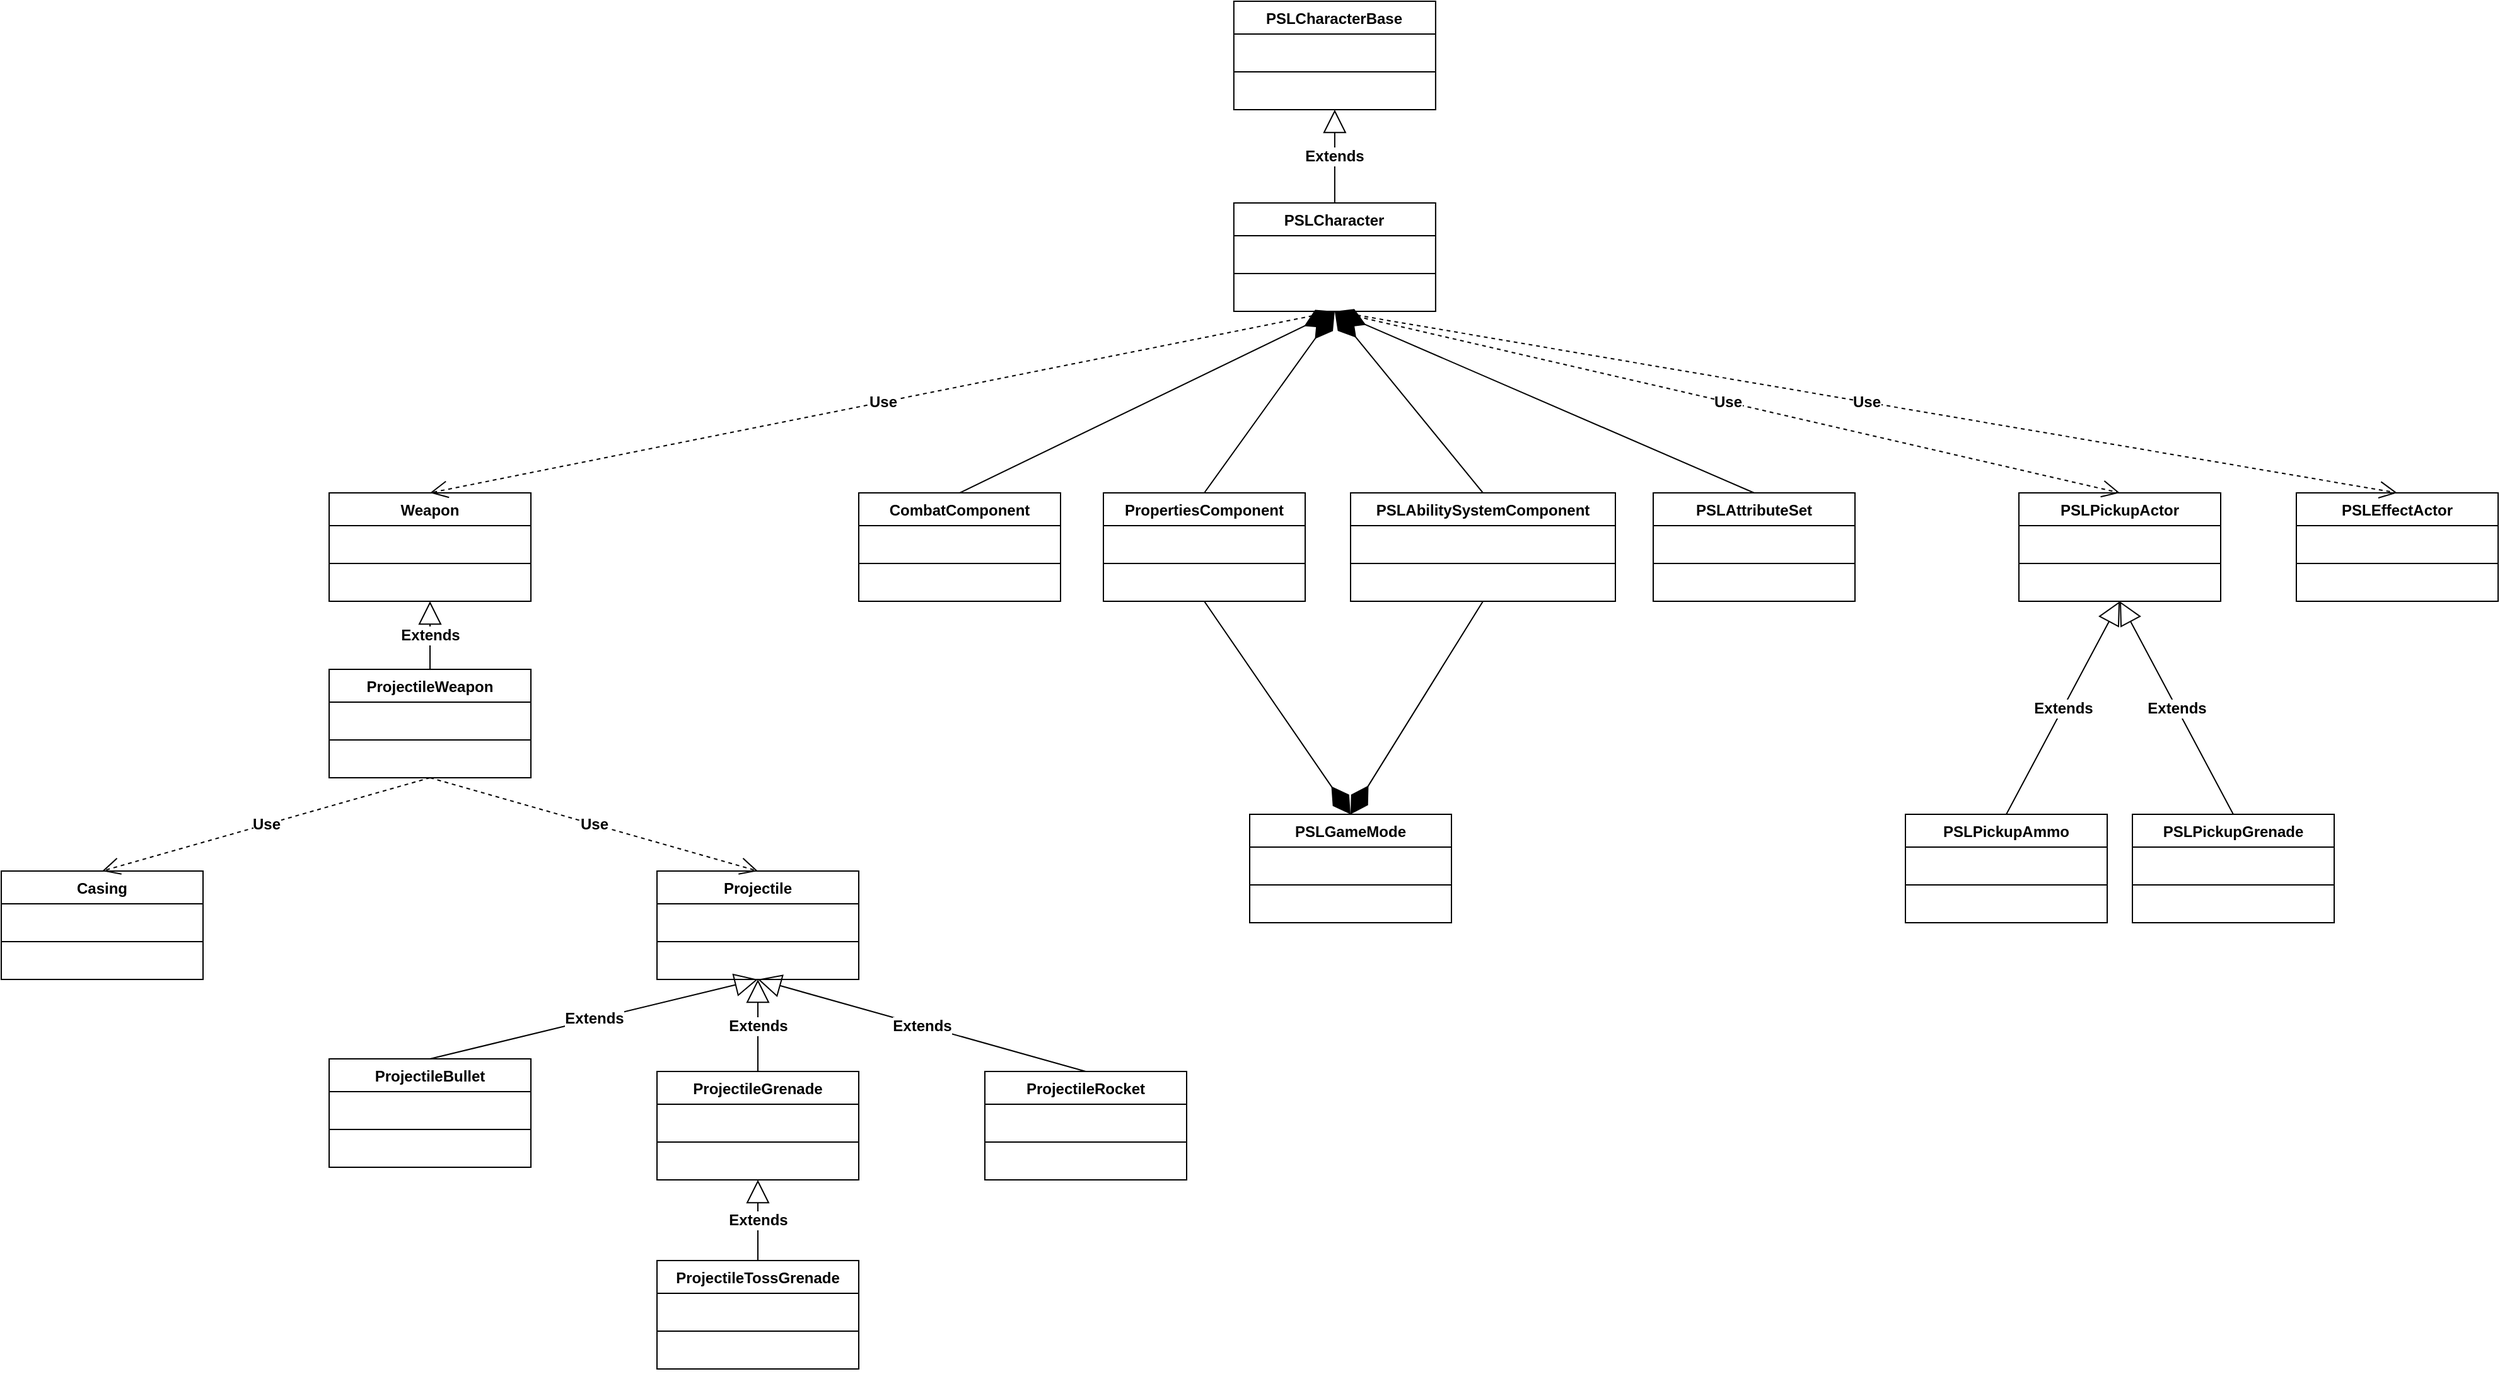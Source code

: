 ﻿<mxfile version="24.4.0" type="device">
  <diagram id="C5RBs43oDa-KdzZeNtuy" name="Page-1">
    <mxGraphModel dx="2936" dy="1809" grid="1" gridSize="10" guides="1" tooltips="1" connect="1" arrows="1" fold="1" page="1" pageScale="1" pageWidth="827" pageHeight="1169" math="0" shadow="0">
      <root>
        <mxCell id="WIyWlLk6GJQsqaUBKTNV-0" />
        <mxCell id="WIyWlLk6GJQsqaUBKTNV-1" parent="WIyWlLk6GJQsqaUBKTNV-0" />
        <mxCell id="03jTMsXSZaPa5mBrfGnz-0" value="PSLCharacterBase" style="swimlane;fontStyle=1;align=center;verticalAlign=top;childLayout=stackLayout;horizontal=1;startSize=26;horizontalStack=0;resizeParent=1;resizeParentMax=0;resizeLast=0;collapsible=1;marginBottom=0;whiteSpace=wrap;html=1;" vertex="1" parent="WIyWlLk6GJQsqaUBKTNV-1">
          <mxGeometry x="377.44" width="160" height="86" as="geometry">
            <mxRectangle x="390" y="80" width="140" height="30" as="alternateBounds" />
          </mxGeometry>
        </mxCell>
        <mxCell id="03jTMsXSZaPa5mBrfGnz-1" value="&amp;nbsp;" style="text;strokeColor=none;fillColor=none;align=left;verticalAlign=top;spacingLeft=4;spacingRight=4;overflow=hidden;rotatable=0;points=[[0,0.5],[1,0.5]];portConstraint=eastwest;whiteSpace=wrap;html=1;" vertex="1" parent="03jTMsXSZaPa5mBrfGnz-0">
          <mxGeometry y="26" width="160" height="26" as="geometry" />
        </mxCell>
        <mxCell id="03jTMsXSZaPa5mBrfGnz-2" value="" style="line;strokeWidth=1;fillColor=none;align=left;verticalAlign=middle;spacingTop=-1;spacingLeft=3;spacingRight=3;rotatable=0;labelPosition=right;points=[];portConstraint=eastwest;strokeColor=inherit;" vertex="1" parent="03jTMsXSZaPa5mBrfGnz-0">
          <mxGeometry y="52" width="160" height="8" as="geometry" />
        </mxCell>
        <mxCell id="03jTMsXSZaPa5mBrfGnz-3" value="&amp;nbsp;" style="text;strokeColor=none;fillColor=none;align=left;verticalAlign=top;spacingLeft=4;spacingRight=4;overflow=hidden;rotatable=0;points=[[0,0.5],[1,0.5]];portConstraint=eastwest;whiteSpace=wrap;html=1;" vertex="1" parent="03jTMsXSZaPa5mBrfGnz-0">
          <mxGeometry y="60" width="160" height="26" as="geometry" />
        </mxCell>
        <mxCell id="03jTMsXSZaPa5mBrfGnz-4" value="CombatComponent" style="swimlane;fontStyle=1;align=center;verticalAlign=top;childLayout=stackLayout;horizontal=1;startSize=26;horizontalStack=0;resizeParent=1;resizeParentMax=0;resizeLast=0;collapsible=1;marginBottom=0;whiteSpace=wrap;html=1;" vertex="1" parent="WIyWlLk6GJQsqaUBKTNV-1">
          <mxGeometry x="80" y="390" width="160" height="86" as="geometry" />
        </mxCell>
        <mxCell id="03jTMsXSZaPa5mBrfGnz-5" value="&amp;nbsp;" style="text;strokeColor=none;fillColor=none;align=left;verticalAlign=top;spacingLeft=4;spacingRight=4;overflow=hidden;rotatable=0;points=[[0,0.5],[1,0.5]];portConstraint=eastwest;whiteSpace=wrap;html=1;" vertex="1" parent="03jTMsXSZaPa5mBrfGnz-4">
          <mxGeometry y="26" width="160" height="26" as="geometry" />
        </mxCell>
        <mxCell id="03jTMsXSZaPa5mBrfGnz-6" value="" style="line;strokeWidth=1;fillColor=none;align=left;verticalAlign=middle;spacingTop=-1;spacingLeft=3;spacingRight=3;rotatable=0;labelPosition=right;points=[];portConstraint=eastwest;strokeColor=inherit;" vertex="1" parent="03jTMsXSZaPa5mBrfGnz-4">
          <mxGeometry y="52" width="160" height="8" as="geometry" />
        </mxCell>
        <mxCell id="03jTMsXSZaPa5mBrfGnz-7" value="&amp;nbsp;" style="text;strokeColor=none;fillColor=none;align=left;verticalAlign=top;spacingLeft=4;spacingRight=4;overflow=hidden;rotatable=0;points=[[0,0.5],[1,0.5]];portConstraint=eastwest;whiteSpace=wrap;html=1;" vertex="1" parent="03jTMsXSZaPa5mBrfGnz-4">
          <mxGeometry y="60" width="160" height="26" as="geometry" />
        </mxCell>
        <mxCell id="03jTMsXSZaPa5mBrfGnz-8" value="PSLCharacter" style="swimlane;fontStyle=1;align=center;verticalAlign=top;childLayout=stackLayout;horizontal=1;startSize=26;horizontalStack=0;resizeParent=1;resizeParentMax=0;resizeLast=0;collapsible=1;marginBottom=0;whiteSpace=wrap;html=1;" vertex="1" parent="WIyWlLk6GJQsqaUBKTNV-1">
          <mxGeometry x="377.44" y="160" width="160" height="86" as="geometry">
            <mxRectangle x="377.44" y="160" width="120" height="30" as="alternateBounds" />
          </mxGeometry>
        </mxCell>
        <mxCell id="03jTMsXSZaPa5mBrfGnz-9" value="&amp;nbsp;" style="text;strokeColor=none;fillColor=none;align=left;verticalAlign=top;spacingLeft=4;spacingRight=4;overflow=hidden;rotatable=0;points=[[0,0.5],[1,0.5]];portConstraint=eastwest;whiteSpace=wrap;html=1;" vertex="1" parent="03jTMsXSZaPa5mBrfGnz-8">
          <mxGeometry y="26" width="160" height="26" as="geometry" />
        </mxCell>
        <mxCell id="03jTMsXSZaPa5mBrfGnz-10" value="" style="line;strokeWidth=1;fillColor=none;align=left;verticalAlign=middle;spacingTop=-1;spacingLeft=3;spacingRight=3;rotatable=0;labelPosition=right;points=[];portConstraint=eastwest;strokeColor=inherit;" vertex="1" parent="03jTMsXSZaPa5mBrfGnz-8">
          <mxGeometry y="52" width="160" height="8" as="geometry" />
        </mxCell>
        <mxCell id="03jTMsXSZaPa5mBrfGnz-11" value="&amp;nbsp;" style="text;strokeColor=none;fillColor=none;align=left;verticalAlign=top;spacingLeft=4;spacingRight=4;overflow=hidden;rotatable=0;points=[[0,0.5],[1,0.5]];portConstraint=eastwest;whiteSpace=wrap;html=1;" vertex="1" parent="03jTMsXSZaPa5mBrfGnz-8">
          <mxGeometry y="60" width="160" height="26" as="geometry" />
        </mxCell>
        <mxCell id="03jTMsXSZaPa5mBrfGnz-13" value="PropertiesComponent" style="swimlane;fontStyle=1;align=center;verticalAlign=top;childLayout=stackLayout;horizontal=1;startSize=26;horizontalStack=0;resizeParent=1;resizeParentMax=0;resizeLast=0;collapsible=1;marginBottom=0;whiteSpace=wrap;html=1;" vertex="1" parent="WIyWlLk6GJQsqaUBKTNV-1">
          <mxGeometry x="274" y="390" width="160" height="86" as="geometry">
            <mxRectangle x="274" y="390" width="160" height="30" as="alternateBounds" />
          </mxGeometry>
        </mxCell>
        <mxCell id="03jTMsXSZaPa5mBrfGnz-14" value="&amp;nbsp;" style="text;strokeColor=none;fillColor=none;align=left;verticalAlign=top;spacingLeft=4;spacingRight=4;overflow=hidden;rotatable=0;points=[[0,0.5],[1,0.5]];portConstraint=eastwest;whiteSpace=wrap;html=1;" vertex="1" parent="03jTMsXSZaPa5mBrfGnz-13">
          <mxGeometry y="26" width="160" height="26" as="geometry" />
        </mxCell>
        <mxCell id="03jTMsXSZaPa5mBrfGnz-15" value="" style="line;strokeWidth=1;fillColor=none;align=left;verticalAlign=middle;spacingTop=-1;spacingLeft=3;spacingRight=3;rotatable=0;labelPosition=right;points=[];portConstraint=eastwest;strokeColor=inherit;" vertex="1" parent="03jTMsXSZaPa5mBrfGnz-13">
          <mxGeometry y="52" width="160" height="8" as="geometry" />
        </mxCell>
        <mxCell id="03jTMsXSZaPa5mBrfGnz-16" value="&amp;nbsp;" style="text;strokeColor=none;fillColor=none;align=left;verticalAlign=top;spacingLeft=4;spacingRight=4;overflow=hidden;rotatable=0;points=[[0,0.5],[1,0.5]];portConstraint=eastwest;whiteSpace=wrap;html=1;" vertex="1" parent="03jTMsXSZaPa5mBrfGnz-13">
          <mxGeometry y="60" width="160" height="26" as="geometry" />
        </mxCell>
        <mxCell id="03jTMsXSZaPa5mBrfGnz-17" value="PSLAbilitySystemComponent" style="swimlane;fontStyle=1;align=center;verticalAlign=top;childLayout=stackLayout;horizontal=1;startSize=26;horizontalStack=0;resizeParent=1;resizeParentMax=0;resizeLast=0;collapsible=1;marginBottom=0;whiteSpace=wrap;html=1;" vertex="1" parent="WIyWlLk6GJQsqaUBKTNV-1">
          <mxGeometry x="470" y="390" width="210" height="86" as="geometry">
            <mxRectangle x="470" y="390" width="200" height="30" as="alternateBounds" />
          </mxGeometry>
        </mxCell>
        <mxCell id="03jTMsXSZaPa5mBrfGnz-18" value="&amp;nbsp;" style="text;strokeColor=none;fillColor=none;align=left;verticalAlign=top;spacingLeft=4;spacingRight=4;overflow=hidden;rotatable=0;points=[[0,0.5],[1,0.5]];portConstraint=eastwest;whiteSpace=wrap;html=1;" vertex="1" parent="03jTMsXSZaPa5mBrfGnz-17">
          <mxGeometry y="26" width="210" height="26" as="geometry" />
        </mxCell>
        <mxCell id="03jTMsXSZaPa5mBrfGnz-19" value="" style="line;strokeWidth=1;fillColor=none;align=left;verticalAlign=middle;spacingTop=-1;spacingLeft=3;spacingRight=3;rotatable=0;labelPosition=right;points=[];portConstraint=eastwest;strokeColor=inherit;" vertex="1" parent="03jTMsXSZaPa5mBrfGnz-17">
          <mxGeometry y="52" width="210" height="8" as="geometry" />
        </mxCell>
        <mxCell id="03jTMsXSZaPa5mBrfGnz-20" value="&amp;nbsp;" style="text;strokeColor=none;fillColor=none;align=left;verticalAlign=top;spacingLeft=4;spacingRight=4;overflow=hidden;rotatable=0;points=[[0,0.5],[1,0.5]];portConstraint=eastwest;whiteSpace=wrap;html=1;" vertex="1" parent="03jTMsXSZaPa5mBrfGnz-17">
          <mxGeometry y="60" width="210" height="26" as="geometry" />
        </mxCell>
        <mxCell id="03jTMsXSZaPa5mBrfGnz-26" value="PSLAttributeSet" style="swimlane;fontStyle=1;align=center;verticalAlign=top;childLayout=stackLayout;horizontal=1;startSize=26;horizontalStack=0;resizeParent=1;resizeParentMax=0;resizeLast=0;collapsible=1;marginBottom=0;whiteSpace=wrap;html=1;" vertex="1" parent="WIyWlLk6GJQsqaUBKTNV-1">
          <mxGeometry x="710" y="390" width="160" height="86" as="geometry" />
        </mxCell>
        <mxCell id="03jTMsXSZaPa5mBrfGnz-27" value="&amp;nbsp;" style="text;strokeColor=none;fillColor=none;align=left;verticalAlign=top;spacingLeft=4;spacingRight=4;overflow=hidden;rotatable=0;points=[[0,0.5],[1,0.5]];portConstraint=eastwest;whiteSpace=wrap;html=1;" vertex="1" parent="03jTMsXSZaPa5mBrfGnz-26">
          <mxGeometry y="26" width="160" height="26" as="geometry" />
        </mxCell>
        <mxCell id="03jTMsXSZaPa5mBrfGnz-28" value="" style="line;strokeWidth=1;fillColor=none;align=left;verticalAlign=middle;spacingTop=-1;spacingLeft=3;spacingRight=3;rotatable=0;labelPosition=right;points=[];portConstraint=eastwest;strokeColor=inherit;" vertex="1" parent="03jTMsXSZaPa5mBrfGnz-26">
          <mxGeometry y="52" width="160" height="8" as="geometry" />
        </mxCell>
        <mxCell id="03jTMsXSZaPa5mBrfGnz-29" value="&amp;nbsp;" style="text;strokeColor=none;fillColor=none;align=left;verticalAlign=top;spacingLeft=4;spacingRight=4;overflow=hidden;rotatable=0;points=[[0,0.5],[1,0.5]];portConstraint=eastwest;whiteSpace=wrap;html=1;" vertex="1" parent="03jTMsXSZaPa5mBrfGnz-26">
          <mxGeometry y="60" width="160" height="26" as="geometry" />
        </mxCell>
        <mxCell id="03jTMsXSZaPa5mBrfGnz-32" value="" style="endArrow=diamondThin;endFill=1;endSize=24;html=1;rounded=0;exitX=0.5;exitY=0;exitDx=0;exitDy=0;entryX=0.5;entryY=1;entryDx=0;entryDy=0;" edge="1" parent="WIyWlLk6GJQsqaUBKTNV-1" source="03jTMsXSZaPa5mBrfGnz-4" target="03jTMsXSZaPa5mBrfGnz-8">
          <mxGeometry width="160" relative="1" as="geometry">
            <mxPoint x="180" y="690" as="sourcePoint" />
            <mxPoint x="380" y="255" as="targetPoint" />
          </mxGeometry>
        </mxCell>
        <mxCell id="03jTMsXSZaPa5mBrfGnz-33" value="" style="endArrow=diamondThin;endFill=1;endSize=24;html=1;rounded=0;exitX=0.5;exitY=0;exitDx=0;exitDy=0;entryX=0.5;entryY=1;entryDx=0;entryDy=0;" edge="1" parent="WIyWlLk6GJQsqaUBKTNV-1" source="03jTMsXSZaPa5mBrfGnz-13" target="03jTMsXSZaPa5mBrfGnz-8">
          <mxGeometry width="160" relative="1" as="geometry">
            <mxPoint x="396" y="435" as="sourcePoint" />
            <mxPoint x="432" y="300" as="targetPoint" />
          </mxGeometry>
        </mxCell>
        <mxCell id="03jTMsXSZaPa5mBrfGnz-34" value="" style="endArrow=diamondThin;endFill=1;endSize=24;html=1;rounded=0;exitX=0.5;exitY=0;exitDx=0;exitDy=0;entryX=0.5;entryY=1;entryDx=0;entryDy=0;" edge="1" parent="WIyWlLk6GJQsqaUBKTNV-1" source="03jTMsXSZaPa5mBrfGnz-17" target="03jTMsXSZaPa5mBrfGnz-8">
          <mxGeometry width="160" relative="1" as="geometry">
            <mxPoint x="550" y="417" as="sourcePoint" />
            <mxPoint x="620" y="330" as="targetPoint" />
          </mxGeometry>
        </mxCell>
        <mxCell id="03jTMsXSZaPa5mBrfGnz-36" value="" style="edgeLabel;html=1;align=center;verticalAlign=middle;resizable=0;points=[];strokeColor=default;fontFamily=Helvetica;fontSize=12;fontColor=default;fontStyle=1;fillColor=default;" vertex="1" connectable="0" parent="03jTMsXSZaPa5mBrfGnz-34">
          <mxGeometry x="0.265" y="-2" relative="1" as="geometry">
            <mxPoint y="1" as="offset" />
          </mxGeometry>
        </mxCell>
        <mxCell id="03jTMsXSZaPa5mBrfGnz-35" value="Extends" style="endArrow=block;endSize=16;endFill=0;html=1;rounded=0;fontFamily=Helvetica;fontSize=12;fontColor=default;fontStyle=1;exitX=0.5;exitY=0;exitDx=0;exitDy=0;entryX=0.5;entryY=1;entryDx=0;entryDy=0;" edge="1" parent="WIyWlLk6GJQsqaUBKTNV-1" source="03jTMsXSZaPa5mBrfGnz-8" target="03jTMsXSZaPa5mBrfGnz-0">
          <mxGeometry width="160" relative="1" as="geometry">
            <mxPoint x="547.44" y="180" as="sourcePoint" />
            <mxPoint x="707.44" y="180" as="targetPoint" />
          </mxGeometry>
        </mxCell>
        <mxCell id="03jTMsXSZaPa5mBrfGnz-37" value="" style="endArrow=diamondThin;endFill=1;endSize=24;html=1;rounded=0;exitX=0.5;exitY=0;exitDx=0;exitDy=0;entryX=0.5;entryY=1;entryDx=0;entryDy=0;" edge="1" parent="WIyWlLk6GJQsqaUBKTNV-1" source="03jTMsXSZaPa5mBrfGnz-26" target="03jTMsXSZaPa5mBrfGnz-8">
          <mxGeometry width="160" relative="1" as="geometry">
            <mxPoint x="585" y="400" as="sourcePoint" />
            <mxPoint x="480" y="336" as="targetPoint" />
          </mxGeometry>
        </mxCell>
        <mxCell id="03jTMsXSZaPa5mBrfGnz-38" value="" style="edgeLabel;html=1;align=center;verticalAlign=middle;resizable=0;points=[];strokeColor=default;fontFamily=Helvetica;fontSize=12;fontColor=default;fontStyle=1;fillColor=default;" vertex="1" connectable="0" parent="03jTMsXSZaPa5mBrfGnz-37">
          <mxGeometry x="0.265" y="-2" relative="1" as="geometry">
            <mxPoint y="1" as="offset" />
          </mxGeometry>
        </mxCell>
        <mxCell id="03jTMsXSZaPa5mBrfGnz-39" value="PSLGameMode" style="swimlane;fontStyle=1;align=center;verticalAlign=top;childLayout=stackLayout;horizontal=1;startSize=26;horizontalStack=0;resizeParent=1;resizeParentMax=0;resizeLast=0;collapsible=1;marginBottom=0;whiteSpace=wrap;html=1;" vertex="1" parent="WIyWlLk6GJQsqaUBKTNV-1">
          <mxGeometry x="390" y="645" width="160" height="86" as="geometry">
            <mxRectangle x="390" y="240" width="120" height="30" as="alternateBounds" />
          </mxGeometry>
        </mxCell>
        <mxCell id="03jTMsXSZaPa5mBrfGnz-40" value="&amp;nbsp;" style="text;strokeColor=none;fillColor=none;align=left;verticalAlign=top;spacingLeft=4;spacingRight=4;overflow=hidden;rotatable=0;points=[[0,0.5],[1,0.5]];portConstraint=eastwest;whiteSpace=wrap;html=1;" vertex="1" parent="03jTMsXSZaPa5mBrfGnz-39">
          <mxGeometry y="26" width="160" height="26" as="geometry" />
        </mxCell>
        <mxCell id="03jTMsXSZaPa5mBrfGnz-41" value="" style="line;strokeWidth=1;fillColor=none;align=left;verticalAlign=middle;spacingTop=-1;spacingLeft=3;spacingRight=3;rotatable=0;labelPosition=right;points=[];portConstraint=eastwest;strokeColor=inherit;" vertex="1" parent="03jTMsXSZaPa5mBrfGnz-39">
          <mxGeometry y="52" width="160" height="8" as="geometry" />
        </mxCell>
        <mxCell id="03jTMsXSZaPa5mBrfGnz-42" value="&amp;nbsp;" style="text;strokeColor=none;fillColor=none;align=left;verticalAlign=top;spacingLeft=4;spacingRight=4;overflow=hidden;rotatable=0;points=[[0,0.5],[1,0.5]];portConstraint=eastwest;whiteSpace=wrap;html=1;" vertex="1" parent="03jTMsXSZaPa5mBrfGnz-39">
          <mxGeometry y="60" width="160" height="26" as="geometry" />
        </mxCell>
        <mxCell id="03jTMsXSZaPa5mBrfGnz-43" value="" style="endArrow=diamondThin;endFill=1;endSize=24;html=1;rounded=0;entryX=0.5;entryY=0;entryDx=0;entryDy=0;exitX=0.5;exitY=1;exitDx=0;exitDy=0;" edge="1" parent="WIyWlLk6GJQsqaUBKTNV-1" source="03jTMsXSZaPa5mBrfGnz-13" target="03jTMsXSZaPa5mBrfGnz-39">
          <mxGeometry width="160" relative="1" as="geometry">
            <mxPoint x="430" y="500" as="sourcePoint" />
            <mxPoint x="480" y="336" as="targetPoint" />
          </mxGeometry>
        </mxCell>
        <mxCell id="03jTMsXSZaPa5mBrfGnz-44" value="" style="endArrow=diamondThin;endFill=1;endSize=24;html=1;rounded=0;exitX=0.5;exitY=1;exitDx=0;exitDy=0;entryX=0.5;entryY=0;entryDx=0;entryDy=0;" edge="1" parent="WIyWlLk6GJQsqaUBKTNV-1" source="03jTMsXSZaPa5mBrfGnz-17" target="03jTMsXSZaPa5mBrfGnz-39">
          <mxGeometry width="160" relative="1" as="geometry">
            <mxPoint x="364" y="430" as="sourcePoint" />
            <mxPoint x="560" y="550" as="targetPoint" />
          </mxGeometry>
        </mxCell>
        <mxCell id="03jTMsXSZaPa5mBrfGnz-50" value="Weapon" style="swimlane;fontStyle=1;align=center;verticalAlign=top;childLayout=stackLayout;horizontal=1;startSize=26;horizontalStack=0;resizeParent=1;resizeParentMax=0;resizeLast=0;collapsible=1;marginBottom=0;whiteSpace=wrap;html=1;" vertex="1" parent="WIyWlLk6GJQsqaUBKTNV-1">
          <mxGeometry x="-340" y="390" width="160" height="86" as="geometry">
            <mxRectangle x="-340" y="390" width="80" height="30" as="alternateBounds" />
          </mxGeometry>
        </mxCell>
        <mxCell id="03jTMsXSZaPa5mBrfGnz-51" value="&amp;nbsp;" style="text;strokeColor=none;fillColor=none;align=left;verticalAlign=top;spacingLeft=4;spacingRight=4;overflow=hidden;rotatable=0;points=[[0,0.5],[1,0.5]];portConstraint=eastwest;whiteSpace=wrap;html=1;" vertex="1" parent="03jTMsXSZaPa5mBrfGnz-50">
          <mxGeometry y="26" width="160" height="26" as="geometry" />
        </mxCell>
        <mxCell id="03jTMsXSZaPa5mBrfGnz-52" value="" style="line;strokeWidth=1;fillColor=none;align=left;verticalAlign=middle;spacingTop=-1;spacingLeft=3;spacingRight=3;rotatable=0;labelPosition=right;points=[];portConstraint=eastwest;strokeColor=inherit;" vertex="1" parent="03jTMsXSZaPa5mBrfGnz-50">
          <mxGeometry y="52" width="160" height="8" as="geometry" />
        </mxCell>
        <mxCell id="03jTMsXSZaPa5mBrfGnz-53" value="&amp;nbsp;" style="text;strokeColor=none;fillColor=none;align=left;verticalAlign=top;spacingLeft=4;spacingRight=4;overflow=hidden;rotatable=0;points=[[0,0.5],[1,0.5]];portConstraint=eastwest;whiteSpace=wrap;html=1;" vertex="1" parent="03jTMsXSZaPa5mBrfGnz-50">
          <mxGeometry y="60" width="160" height="26" as="geometry" />
        </mxCell>
        <mxCell id="03jTMsXSZaPa5mBrfGnz-54" value="Use" style="endArrow=open;endSize=12;dashed=1;html=1;rounded=0;fontFamily=Helvetica;fontSize=12;fontColor=default;fontStyle=1;entryX=0.5;entryY=0;entryDx=0;entryDy=0;exitX=0.5;exitY=1;exitDx=0;exitDy=0;" edge="1" parent="WIyWlLk6GJQsqaUBKTNV-1" source="03jTMsXSZaPa5mBrfGnz-8" target="03jTMsXSZaPa5mBrfGnz-50">
          <mxGeometry width="160" relative="1" as="geometry">
            <mxPoint x="460" y="360" as="sourcePoint" />
            <mxPoint x="70" y="250" as="targetPoint" />
          </mxGeometry>
        </mxCell>
        <mxCell id="03jTMsXSZaPa5mBrfGnz-55" value="ProjectileWeapon" style="swimlane;fontStyle=1;align=center;verticalAlign=top;childLayout=stackLayout;horizontal=1;startSize=26;horizontalStack=0;resizeParent=1;resizeParentMax=0;resizeLast=0;collapsible=1;marginBottom=0;whiteSpace=wrap;html=1;" vertex="1" parent="WIyWlLk6GJQsqaUBKTNV-1">
          <mxGeometry x="-340" y="530" width="160" height="86" as="geometry">
            <mxRectangle x="-340" y="530" width="80" height="30" as="alternateBounds" />
          </mxGeometry>
        </mxCell>
        <mxCell id="03jTMsXSZaPa5mBrfGnz-56" value="&amp;nbsp;" style="text;strokeColor=none;fillColor=none;align=left;verticalAlign=top;spacingLeft=4;spacingRight=4;overflow=hidden;rotatable=0;points=[[0,0.5],[1,0.5]];portConstraint=eastwest;whiteSpace=wrap;html=1;" vertex="1" parent="03jTMsXSZaPa5mBrfGnz-55">
          <mxGeometry y="26" width="160" height="26" as="geometry" />
        </mxCell>
        <mxCell id="03jTMsXSZaPa5mBrfGnz-57" value="" style="line;strokeWidth=1;fillColor=none;align=left;verticalAlign=middle;spacingTop=-1;spacingLeft=3;spacingRight=3;rotatable=0;labelPosition=right;points=[];portConstraint=eastwest;strokeColor=inherit;" vertex="1" parent="03jTMsXSZaPa5mBrfGnz-55">
          <mxGeometry y="52" width="160" height="8" as="geometry" />
        </mxCell>
        <mxCell id="03jTMsXSZaPa5mBrfGnz-58" value="&amp;nbsp;" style="text;strokeColor=none;fillColor=none;align=left;verticalAlign=top;spacingLeft=4;spacingRight=4;overflow=hidden;rotatable=0;points=[[0,0.5],[1,0.5]];portConstraint=eastwest;whiteSpace=wrap;html=1;" vertex="1" parent="03jTMsXSZaPa5mBrfGnz-55">
          <mxGeometry y="60" width="160" height="26" as="geometry" />
        </mxCell>
        <mxCell id="03jTMsXSZaPa5mBrfGnz-59" value="Casing" style="swimlane;fontStyle=1;align=center;verticalAlign=top;childLayout=stackLayout;horizontal=1;startSize=26;horizontalStack=0;resizeParent=1;resizeParentMax=0;resizeLast=0;collapsible=1;marginBottom=0;whiteSpace=wrap;html=1;" vertex="1" parent="WIyWlLk6GJQsqaUBKTNV-1">
          <mxGeometry x="-600" y="690" width="160" height="86" as="geometry">
            <mxRectangle x="-600" y="690" width="80" height="30" as="alternateBounds" />
          </mxGeometry>
        </mxCell>
        <mxCell id="03jTMsXSZaPa5mBrfGnz-60" value="&amp;nbsp;" style="text;strokeColor=none;fillColor=none;align=left;verticalAlign=top;spacingLeft=4;spacingRight=4;overflow=hidden;rotatable=0;points=[[0,0.5],[1,0.5]];portConstraint=eastwest;whiteSpace=wrap;html=1;" vertex="1" parent="03jTMsXSZaPa5mBrfGnz-59">
          <mxGeometry y="26" width="160" height="26" as="geometry" />
        </mxCell>
        <mxCell id="03jTMsXSZaPa5mBrfGnz-61" value="" style="line;strokeWidth=1;fillColor=none;align=left;verticalAlign=middle;spacingTop=-1;spacingLeft=3;spacingRight=3;rotatable=0;labelPosition=right;points=[];portConstraint=eastwest;strokeColor=inherit;" vertex="1" parent="03jTMsXSZaPa5mBrfGnz-59">
          <mxGeometry y="52" width="160" height="8" as="geometry" />
        </mxCell>
        <mxCell id="03jTMsXSZaPa5mBrfGnz-62" value="&amp;nbsp;" style="text;strokeColor=none;fillColor=none;align=left;verticalAlign=top;spacingLeft=4;spacingRight=4;overflow=hidden;rotatable=0;points=[[0,0.5],[1,0.5]];portConstraint=eastwest;whiteSpace=wrap;html=1;" vertex="1" parent="03jTMsXSZaPa5mBrfGnz-59">
          <mxGeometry y="60" width="160" height="26" as="geometry" />
        </mxCell>
        <mxCell id="03jTMsXSZaPa5mBrfGnz-64" value="Projectile" style="swimlane;fontStyle=1;align=center;verticalAlign=top;childLayout=stackLayout;horizontal=1;startSize=26;horizontalStack=0;resizeParent=1;resizeParentMax=0;resizeLast=0;collapsible=1;marginBottom=0;whiteSpace=wrap;html=1;" vertex="1" parent="WIyWlLk6GJQsqaUBKTNV-1">
          <mxGeometry x="-80" y="690" width="160" height="86" as="geometry">
            <mxRectangle x="-80" y="690" width="80" height="30" as="alternateBounds" />
          </mxGeometry>
        </mxCell>
        <mxCell id="03jTMsXSZaPa5mBrfGnz-65" value="&amp;nbsp;" style="text;strokeColor=none;fillColor=none;align=left;verticalAlign=top;spacingLeft=4;spacingRight=4;overflow=hidden;rotatable=0;points=[[0,0.5],[1,0.5]];portConstraint=eastwest;whiteSpace=wrap;html=1;" vertex="1" parent="03jTMsXSZaPa5mBrfGnz-64">
          <mxGeometry y="26" width="160" height="26" as="geometry" />
        </mxCell>
        <mxCell id="03jTMsXSZaPa5mBrfGnz-66" value="" style="line;strokeWidth=1;fillColor=none;align=left;verticalAlign=middle;spacingTop=-1;spacingLeft=3;spacingRight=3;rotatable=0;labelPosition=right;points=[];portConstraint=eastwest;strokeColor=inherit;" vertex="1" parent="03jTMsXSZaPa5mBrfGnz-64">
          <mxGeometry y="52" width="160" height="8" as="geometry" />
        </mxCell>
        <mxCell id="03jTMsXSZaPa5mBrfGnz-67" value="&amp;nbsp;" style="text;strokeColor=none;fillColor=none;align=left;verticalAlign=top;spacingLeft=4;spacingRight=4;overflow=hidden;rotatable=0;points=[[0,0.5],[1,0.5]];portConstraint=eastwest;whiteSpace=wrap;html=1;" vertex="1" parent="03jTMsXSZaPa5mBrfGnz-64">
          <mxGeometry y="60" width="160" height="26" as="geometry" />
        </mxCell>
        <mxCell id="03jTMsXSZaPa5mBrfGnz-68" value="ProjectileBullet" style="swimlane;fontStyle=1;align=center;verticalAlign=top;childLayout=stackLayout;horizontal=1;startSize=26;horizontalStack=0;resizeParent=1;resizeParentMax=0;resizeLast=0;collapsible=1;marginBottom=0;whiteSpace=wrap;html=1;" vertex="1" parent="WIyWlLk6GJQsqaUBKTNV-1">
          <mxGeometry x="-340" y="839" width="160" height="86" as="geometry">
            <mxRectangle x="-340" y="830" width="80" height="30" as="alternateBounds" />
          </mxGeometry>
        </mxCell>
        <mxCell id="03jTMsXSZaPa5mBrfGnz-69" value="&amp;nbsp;" style="text;strokeColor=none;fillColor=none;align=left;verticalAlign=top;spacingLeft=4;spacingRight=4;overflow=hidden;rotatable=0;points=[[0,0.5],[1,0.5]];portConstraint=eastwest;whiteSpace=wrap;html=1;" vertex="1" parent="03jTMsXSZaPa5mBrfGnz-68">
          <mxGeometry y="26" width="160" height="26" as="geometry" />
        </mxCell>
        <mxCell id="03jTMsXSZaPa5mBrfGnz-70" value="" style="line;strokeWidth=1;fillColor=none;align=left;verticalAlign=middle;spacingTop=-1;spacingLeft=3;spacingRight=3;rotatable=0;labelPosition=right;points=[];portConstraint=eastwest;strokeColor=inherit;" vertex="1" parent="03jTMsXSZaPa5mBrfGnz-68">
          <mxGeometry y="52" width="160" height="8" as="geometry" />
        </mxCell>
        <mxCell id="03jTMsXSZaPa5mBrfGnz-71" value="&amp;nbsp;" style="text;strokeColor=none;fillColor=none;align=left;verticalAlign=top;spacingLeft=4;spacingRight=4;overflow=hidden;rotatable=0;points=[[0,0.5],[1,0.5]];portConstraint=eastwest;whiteSpace=wrap;html=1;" vertex="1" parent="03jTMsXSZaPa5mBrfGnz-68">
          <mxGeometry y="60" width="160" height="26" as="geometry" />
        </mxCell>
        <mxCell id="03jTMsXSZaPa5mBrfGnz-72" value="ProjectileGrenade" style="swimlane;fontStyle=1;align=center;verticalAlign=top;childLayout=stackLayout;horizontal=1;startSize=26;horizontalStack=0;resizeParent=1;resizeParentMax=0;resizeLast=0;collapsible=1;marginBottom=0;whiteSpace=wrap;html=1;" vertex="1" parent="WIyWlLk6GJQsqaUBKTNV-1">
          <mxGeometry x="-80" y="849" width="160" height="86" as="geometry">
            <mxRectangle x="-80" y="840" width="80" height="30" as="alternateBounds" />
          </mxGeometry>
        </mxCell>
        <mxCell id="03jTMsXSZaPa5mBrfGnz-73" value="&amp;nbsp;" style="text;strokeColor=none;fillColor=none;align=left;verticalAlign=top;spacingLeft=4;spacingRight=4;overflow=hidden;rotatable=0;points=[[0,0.5],[1,0.5]];portConstraint=eastwest;whiteSpace=wrap;html=1;" vertex="1" parent="03jTMsXSZaPa5mBrfGnz-72">
          <mxGeometry y="26" width="160" height="26" as="geometry" />
        </mxCell>
        <mxCell id="03jTMsXSZaPa5mBrfGnz-74" value="" style="line;strokeWidth=1;fillColor=none;align=left;verticalAlign=middle;spacingTop=-1;spacingLeft=3;spacingRight=3;rotatable=0;labelPosition=right;points=[];portConstraint=eastwest;strokeColor=inherit;" vertex="1" parent="03jTMsXSZaPa5mBrfGnz-72">
          <mxGeometry y="52" width="160" height="8" as="geometry" />
        </mxCell>
        <mxCell id="03jTMsXSZaPa5mBrfGnz-75" value="&amp;nbsp;" style="text;strokeColor=none;fillColor=none;align=left;verticalAlign=top;spacingLeft=4;spacingRight=4;overflow=hidden;rotatable=0;points=[[0,0.5],[1,0.5]];portConstraint=eastwest;whiteSpace=wrap;html=1;" vertex="1" parent="03jTMsXSZaPa5mBrfGnz-72">
          <mxGeometry y="60" width="160" height="26" as="geometry" />
        </mxCell>
        <mxCell id="03jTMsXSZaPa5mBrfGnz-76" value="ProjectileRocket" style="swimlane;fontStyle=1;align=center;verticalAlign=top;childLayout=stackLayout;horizontal=1;startSize=26;horizontalStack=0;resizeParent=1;resizeParentMax=0;resizeLast=0;collapsible=1;marginBottom=0;whiteSpace=wrap;html=1;" vertex="1" parent="WIyWlLk6GJQsqaUBKTNV-1">
          <mxGeometry x="180" y="849" width="160" height="86" as="geometry">
            <mxRectangle x="180" y="840" width="80" height="30" as="alternateBounds" />
          </mxGeometry>
        </mxCell>
        <mxCell id="03jTMsXSZaPa5mBrfGnz-77" value="&amp;nbsp;" style="text;strokeColor=none;fillColor=none;align=left;verticalAlign=top;spacingLeft=4;spacingRight=4;overflow=hidden;rotatable=0;points=[[0,0.5],[1,0.5]];portConstraint=eastwest;whiteSpace=wrap;html=1;" vertex="1" parent="03jTMsXSZaPa5mBrfGnz-76">
          <mxGeometry y="26" width="160" height="26" as="geometry" />
        </mxCell>
        <mxCell id="03jTMsXSZaPa5mBrfGnz-78" value="" style="line;strokeWidth=1;fillColor=none;align=left;verticalAlign=middle;spacingTop=-1;spacingLeft=3;spacingRight=3;rotatable=0;labelPosition=right;points=[];portConstraint=eastwest;strokeColor=inherit;" vertex="1" parent="03jTMsXSZaPa5mBrfGnz-76">
          <mxGeometry y="52" width="160" height="8" as="geometry" />
        </mxCell>
        <mxCell id="03jTMsXSZaPa5mBrfGnz-79" value="&amp;nbsp;" style="text;strokeColor=none;fillColor=none;align=left;verticalAlign=top;spacingLeft=4;spacingRight=4;overflow=hidden;rotatable=0;points=[[0,0.5],[1,0.5]];portConstraint=eastwest;whiteSpace=wrap;html=1;" vertex="1" parent="03jTMsXSZaPa5mBrfGnz-76">
          <mxGeometry y="60" width="160" height="26" as="geometry" />
        </mxCell>
        <mxCell id="03jTMsXSZaPa5mBrfGnz-80" value="ProjectileTossGrenade" style="swimlane;fontStyle=1;align=center;verticalAlign=top;childLayout=stackLayout;horizontal=1;startSize=26;horizontalStack=0;resizeParent=1;resizeParentMax=0;resizeLast=0;collapsible=1;marginBottom=0;whiteSpace=wrap;html=1;" vertex="1" parent="WIyWlLk6GJQsqaUBKTNV-1">
          <mxGeometry x="-80" y="999" width="160" height="86" as="geometry">
            <mxRectangle x="-80" y="990" width="80" height="30" as="alternateBounds" />
          </mxGeometry>
        </mxCell>
        <mxCell id="03jTMsXSZaPa5mBrfGnz-81" value="&amp;nbsp;" style="text;strokeColor=none;fillColor=none;align=left;verticalAlign=top;spacingLeft=4;spacingRight=4;overflow=hidden;rotatable=0;points=[[0,0.5],[1,0.5]];portConstraint=eastwest;whiteSpace=wrap;html=1;" vertex="1" parent="03jTMsXSZaPa5mBrfGnz-80">
          <mxGeometry y="26" width="160" height="26" as="geometry" />
        </mxCell>
        <mxCell id="03jTMsXSZaPa5mBrfGnz-82" value="" style="line;strokeWidth=1;fillColor=none;align=left;verticalAlign=middle;spacingTop=-1;spacingLeft=3;spacingRight=3;rotatable=0;labelPosition=right;points=[];portConstraint=eastwest;strokeColor=inherit;" vertex="1" parent="03jTMsXSZaPa5mBrfGnz-80">
          <mxGeometry y="52" width="160" height="8" as="geometry" />
        </mxCell>
        <mxCell id="03jTMsXSZaPa5mBrfGnz-83" value="&amp;nbsp;" style="text;strokeColor=none;fillColor=none;align=left;verticalAlign=top;spacingLeft=4;spacingRight=4;overflow=hidden;rotatable=0;points=[[0,0.5],[1,0.5]];portConstraint=eastwest;whiteSpace=wrap;html=1;" vertex="1" parent="03jTMsXSZaPa5mBrfGnz-80">
          <mxGeometry y="60" width="160" height="26" as="geometry" />
        </mxCell>
        <mxCell id="03jTMsXSZaPa5mBrfGnz-85" value="Use" style="endArrow=open;endSize=12;dashed=1;html=1;rounded=0;fontFamily=Helvetica;fontSize=12;fontColor=default;fontStyle=1;exitX=0.5;exitY=1;exitDx=0;exitDy=0;entryX=0.5;entryY=0;entryDx=0;entryDy=0;" edge="1" parent="WIyWlLk6GJQsqaUBKTNV-1" source="03jTMsXSZaPa5mBrfGnz-55" target="03jTMsXSZaPa5mBrfGnz-59">
          <mxGeometry width="160" relative="1" as="geometry">
            <mxPoint x="-640" y="870" as="sourcePoint" />
            <mxPoint x="-480" y="870" as="targetPoint" />
          </mxGeometry>
        </mxCell>
        <mxCell id="03jTMsXSZaPa5mBrfGnz-86" value="Use" style="endArrow=open;endSize=12;dashed=1;html=1;rounded=0;fontFamily=Helvetica;fontSize=12;fontColor=default;fontStyle=1;exitX=0.5;exitY=1;exitDx=0;exitDy=0;entryX=0.5;entryY=0;entryDx=0;entryDy=0;" edge="1" parent="WIyWlLk6GJQsqaUBKTNV-1" source="03jTMsXSZaPa5mBrfGnz-55" target="03jTMsXSZaPa5mBrfGnz-64">
          <mxGeometry width="160" relative="1" as="geometry">
            <mxPoint x="-320" y="630" as="sourcePoint" />
            <mxPoint x="-160" y="630" as="targetPoint" />
          </mxGeometry>
        </mxCell>
        <mxCell id="03jTMsXSZaPa5mBrfGnz-87" value="Extends" style="endArrow=block;endSize=16;endFill=0;html=1;rounded=0;fontFamily=Helvetica;fontSize=12;fontColor=default;fontStyle=1;entryX=0.5;entryY=1;entryDx=0;entryDy=0;exitX=0.5;exitY=0;exitDx=0;exitDy=0;" edge="1" parent="WIyWlLk6GJQsqaUBKTNV-1" source="03jTMsXSZaPa5mBrfGnz-55" target="03jTMsXSZaPa5mBrfGnz-50">
          <mxGeometry width="160" relative="1" as="geometry">
            <mxPoint x="-470" y="710" as="sourcePoint" />
            <mxPoint x="-260" y="510" as="targetPoint" />
          </mxGeometry>
        </mxCell>
        <mxCell id="03jTMsXSZaPa5mBrfGnz-88" value="Extends" style="endArrow=block;endSize=16;endFill=0;html=1;rounded=0;fontFamily=Helvetica;fontSize=12;fontColor=default;fontStyle=1;exitX=0.5;exitY=0;exitDx=0;exitDy=0;entryX=0.5;entryY=1;entryDx=0;entryDy=0;" edge="1" parent="WIyWlLk6GJQsqaUBKTNV-1" source="03jTMsXSZaPa5mBrfGnz-72" target="03jTMsXSZaPa5mBrfGnz-64">
          <mxGeometry width="160" relative="1" as="geometry">
            <mxPoint x="-180" y="780" as="sourcePoint" />
            <mxPoint x="-20" y="780" as="targetPoint" />
          </mxGeometry>
        </mxCell>
        <mxCell id="03jTMsXSZaPa5mBrfGnz-89" value="Extends" style="endArrow=block;endSize=16;endFill=0;html=1;rounded=0;fontFamily=Helvetica;fontSize=12;fontColor=default;fontStyle=1;exitX=0.5;exitY=0;exitDx=0;exitDy=0;entryX=0.5;entryY=1;entryDx=0;entryDy=0;" edge="1" parent="WIyWlLk6GJQsqaUBKTNV-1" source="03jTMsXSZaPa5mBrfGnz-68" target="03jTMsXSZaPa5mBrfGnz-64">
          <mxGeometry width="160" relative="1" as="geometry">
            <mxPoint x="-200" y="850" as="sourcePoint" />
            <mxPoint x="-70" y="740" as="targetPoint" />
          </mxGeometry>
        </mxCell>
        <mxCell id="03jTMsXSZaPa5mBrfGnz-90" value="Extends" style="endArrow=block;endSize=16;endFill=0;html=1;rounded=0;fontFamily=Helvetica;fontSize=12;fontColor=default;fontStyle=1;exitX=0.5;exitY=0;exitDx=0;exitDy=0;entryX=0.5;entryY=1;entryDx=0;entryDy=0;" edge="1" parent="WIyWlLk6GJQsqaUBKTNV-1" source="03jTMsXSZaPa5mBrfGnz-80" target="03jTMsXSZaPa5mBrfGnz-72">
          <mxGeometry width="160" relative="1" as="geometry">
            <mxPoint x="-40.5" y="1019" as="sourcePoint" />
            <mxPoint x="-40.5" y="899" as="targetPoint" />
          </mxGeometry>
        </mxCell>
        <mxCell id="03jTMsXSZaPa5mBrfGnz-91" value="Extends" style="endArrow=block;endSize=16;endFill=0;html=1;rounded=0;fontFamily=Helvetica;fontSize=12;fontColor=default;fontStyle=1;exitX=0.5;exitY=0;exitDx=0;exitDy=0;entryX=0.5;entryY=1;entryDx=0;entryDy=0;" edge="1" parent="WIyWlLk6GJQsqaUBKTNV-1" source="03jTMsXSZaPa5mBrfGnz-76" target="03jTMsXSZaPa5mBrfGnz-64">
          <mxGeometry width="160" relative="1" as="geometry">
            <mxPoint x="-290" y="840" as="sourcePoint" />
            <mxPoint x="-30" y="730" as="targetPoint" />
          </mxGeometry>
        </mxCell>
        <mxCell id="03jTMsXSZaPa5mBrfGnz-92" value="PSLPickupActor" style="swimlane;fontStyle=1;align=center;verticalAlign=top;childLayout=stackLayout;horizontal=1;startSize=26;horizontalStack=0;resizeParent=1;resizeParentMax=0;resizeLast=0;collapsible=1;marginBottom=0;whiteSpace=wrap;html=1;" vertex="1" parent="WIyWlLk6GJQsqaUBKTNV-1">
          <mxGeometry x="1000" y="390" width="160" height="86" as="geometry">
            <mxRectangle x="1000" y="390" width="80" height="30" as="alternateBounds" />
          </mxGeometry>
        </mxCell>
        <mxCell id="03jTMsXSZaPa5mBrfGnz-93" value="&amp;nbsp;" style="text;strokeColor=none;fillColor=none;align=left;verticalAlign=top;spacingLeft=4;spacingRight=4;overflow=hidden;rotatable=0;points=[[0,0.5],[1,0.5]];portConstraint=eastwest;whiteSpace=wrap;html=1;" vertex="1" parent="03jTMsXSZaPa5mBrfGnz-92">
          <mxGeometry y="26" width="160" height="26" as="geometry" />
        </mxCell>
        <mxCell id="03jTMsXSZaPa5mBrfGnz-94" value="" style="line;strokeWidth=1;fillColor=none;align=left;verticalAlign=middle;spacingTop=-1;spacingLeft=3;spacingRight=3;rotatable=0;labelPosition=right;points=[];portConstraint=eastwest;strokeColor=inherit;" vertex="1" parent="03jTMsXSZaPa5mBrfGnz-92">
          <mxGeometry y="52" width="160" height="8" as="geometry" />
        </mxCell>
        <mxCell id="03jTMsXSZaPa5mBrfGnz-95" value="&amp;nbsp;" style="text;strokeColor=none;fillColor=none;align=left;verticalAlign=top;spacingLeft=4;spacingRight=4;overflow=hidden;rotatable=0;points=[[0,0.5],[1,0.5]];portConstraint=eastwest;whiteSpace=wrap;html=1;" vertex="1" parent="03jTMsXSZaPa5mBrfGnz-92">
          <mxGeometry y="60" width="160" height="26" as="geometry" />
        </mxCell>
        <mxCell id="03jTMsXSZaPa5mBrfGnz-96" value="PSLEffectActor" style="swimlane;fontStyle=1;align=center;verticalAlign=top;childLayout=stackLayout;horizontal=1;startSize=26;horizontalStack=0;resizeParent=1;resizeParentMax=0;resizeLast=0;collapsible=1;marginBottom=0;whiteSpace=wrap;html=1;" vertex="1" parent="WIyWlLk6GJQsqaUBKTNV-1">
          <mxGeometry x="1220" y="390" width="160" height="86" as="geometry">
            <mxRectangle x="-340" y="390" width="80" height="30" as="alternateBounds" />
          </mxGeometry>
        </mxCell>
        <mxCell id="03jTMsXSZaPa5mBrfGnz-97" value="&amp;nbsp;" style="text;strokeColor=none;fillColor=none;align=left;verticalAlign=top;spacingLeft=4;spacingRight=4;overflow=hidden;rotatable=0;points=[[0,0.5],[1,0.5]];portConstraint=eastwest;whiteSpace=wrap;html=1;" vertex="1" parent="03jTMsXSZaPa5mBrfGnz-96">
          <mxGeometry y="26" width="160" height="26" as="geometry" />
        </mxCell>
        <mxCell id="03jTMsXSZaPa5mBrfGnz-98" value="" style="line;strokeWidth=1;fillColor=none;align=left;verticalAlign=middle;spacingTop=-1;spacingLeft=3;spacingRight=3;rotatable=0;labelPosition=right;points=[];portConstraint=eastwest;strokeColor=inherit;" vertex="1" parent="03jTMsXSZaPa5mBrfGnz-96">
          <mxGeometry y="52" width="160" height="8" as="geometry" />
        </mxCell>
        <mxCell id="03jTMsXSZaPa5mBrfGnz-99" value="&amp;nbsp;" style="text;strokeColor=none;fillColor=none;align=left;verticalAlign=top;spacingLeft=4;spacingRight=4;overflow=hidden;rotatable=0;points=[[0,0.5],[1,0.5]];portConstraint=eastwest;whiteSpace=wrap;html=1;" vertex="1" parent="03jTMsXSZaPa5mBrfGnz-96">
          <mxGeometry y="60" width="160" height="26" as="geometry" />
        </mxCell>
        <mxCell id="03jTMsXSZaPa5mBrfGnz-100" value="PSLPickupGrenade" style="swimlane;fontStyle=1;align=center;verticalAlign=top;childLayout=stackLayout;horizontal=1;startSize=26;horizontalStack=0;resizeParent=1;resizeParentMax=0;resizeLast=0;collapsible=1;marginBottom=0;whiteSpace=wrap;html=1;" vertex="1" parent="WIyWlLk6GJQsqaUBKTNV-1">
          <mxGeometry x="1090" y="645" width="160" height="86" as="geometry">
            <mxRectangle x="-340" y="390" width="80" height="30" as="alternateBounds" />
          </mxGeometry>
        </mxCell>
        <mxCell id="03jTMsXSZaPa5mBrfGnz-101" value="&amp;nbsp;" style="text;strokeColor=none;fillColor=none;align=left;verticalAlign=top;spacingLeft=4;spacingRight=4;overflow=hidden;rotatable=0;points=[[0,0.5],[1,0.5]];portConstraint=eastwest;whiteSpace=wrap;html=1;" vertex="1" parent="03jTMsXSZaPa5mBrfGnz-100">
          <mxGeometry y="26" width="160" height="26" as="geometry" />
        </mxCell>
        <mxCell id="03jTMsXSZaPa5mBrfGnz-102" value="" style="line;strokeWidth=1;fillColor=none;align=left;verticalAlign=middle;spacingTop=-1;spacingLeft=3;spacingRight=3;rotatable=0;labelPosition=right;points=[];portConstraint=eastwest;strokeColor=inherit;" vertex="1" parent="03jTMsXSZaPa5mBrfGnz-100">
          <mxGeometry y="52" width="160" height="8" as="geometry" />
        </mxCell>
        <mxCell id="03jTMsXSZaPa5mBrfGnz-103" value="&amp;nbsp;" style="text;strokeColor=none;fillColor=none;align=left;verticalAlign=top;spacingLeft=4;spacingRight=4;overflow=hidden;rotatable=0;points=[[0,0.5],[1,0.5]];portConstraint=eastwest;whiteSpace=wrap;html=1;" vertex="1" parent="03jTMsXSZaPa5mBrfGnz-100">
          <mxGeometry y="60" width="160" height="26" as="geometry" />
        </mxCell>
        <mxCell id="03jTMsXSZaPa5mBrfGnz-104" value="PSLPickupAmmo" style="swimlane;fontStyle=1;align=center;verticalAlign=top;childLayout=stackLayout;horizontal=1;startSize=26;horizontalStack=0;resizeParent=1;resizeParentMax=0;resizeLast=0;collapsible=1;marginBottom=0;whiteSpace=wrap;html=1;" vertex="1" parent="WIyWlLk6GJQsqaUBKTNV-1">
          <mxGeometry x="910" y="645" width="160" height="86" as="geometry">
            <mxRectangle x="-340" y="390" width="80" height="30" as="alternateBounds" />
          </mxGeometry>
        </mxCell>
        <mxCell id="03jTMsXSZaPa5mBrfGnz-105" value="&amp;nbsp;" style="text;strokeColor=none;fillColor=none;align=left;verticalAlign=top;spacingLeft=4;spacingRight=4;overflow=hidden;rotatable=0;points=[[0,0.5],[1,0.5]];portConstraint=eastwest;whiteSpace=wrap;html=1;" vertex="1" parent="03jTMsXSZaPa5mBrfGnz-104">
          <mxGeometry y="26" width="160" height="26" as="geometry" />
        </mxCell>
        <mxCell id="03jTMsXSZaPa5mBrfGnz-106" value="" style="line;strokeWidth=1;fillColor=none;align=left;verticalAlign=middle;spacingTop=-1;spacingLeft=3;spacingRight=3;rotatable=0;labelPosition=right;points=[];portConstraint=eastwest;strokeColor=inherit;" vertex="1" parent="03jTMsXSZaPa5mBrfGnz-104">
          <mxGeometry y="52" width="160" height="8" as="geometry" />
        </mxCell>
        <mxCell id="03jTMsXSZaPa5mBrfGnz-107" value="&amp;nbsp;" style="text;strokeColor=none;fillColor=none;align=left;verticalAlign=top;spacingLeft=4;spacingRight=4;overflow=hidden;rotatable=0;points=[[0,0.5],[1,0.5]];portConstraint=eastwest;whiteSpace=wrap;html=1;" vertex="1" parent="03jTMsXSZaPa5mBrfGnz-104">
          <mxGeometry y="60" width="160" height="26" as="geometry" />
        </mxCell>
        <mxCell id="03jTMsXSZaPa5mBrfGnz-108" value="Extends" style="endArrow=block;endSize=16;endFill=0;html=1;rounded=0;fontFamily=Helvetica;fontSize=12;fontColor=default;fontStyle=1;exitX=0.5;exitY=0;exitDx=0;exitDy=0;entryX=0.5;entryY=1;entryDx=0;entryDy=0;" edge="1" parent="WIyWlLk6GJQsqaUBKTNV-1" source="03jTMsXSZaPa5mBrfGnz-104" target="03jTMsXSZaPa5mBrfGnz-92">
          <mxGeometry width="160" relative="1" as="geometry">
            <mxPoint x="1040" y="560" as="sourcePoint" />
            <mxPoint x="1200" y="560" as="targetPoint" />
          </mxGeometry>
        </mxCell>
        <mxCell id="03jTMsXSZaPa5mBrfGnz-109" value="Extends" style="endArrow=block;endSize=16;endFill=0;html=1;rounded=0;fontFamily=Helvetica;fontSize=12;fontColor=default;fontStyle=1;exitX=0.5;exitY=0;exitDx=0;exitDy=0;entryX=0.5;entryY=1;entryDx=0;entryDy=0;" edge="1" parent="WIyWlLk6GJQsqaUBKTNV-1" source="03jTMsXSZaPa5mBrfGnz-100" target="03jTMsXSZaPa5mBrfGnz-92">
          <mxGeometry width="160" relative="1" as="geometry">
            <mxPoint x="930" y="655" as="sourcePoint" />
            <mxPoint x="1040" y="420" as="targetPoint" />
          </mxGeometry>
        </mxCell>
        <mxCell id="03jTMsXSZaPa5mBrfGnz-110" value="Use" style="endArrow=open;endSize=12;dashed=1;html=1;rounded=0;fontFamily=Helvetica;fontSize=12;fontColor=default;fontStyle=1;entryX=0.5;entryY=0;entryDx=0;entryDy=0;exitX=0.5;exitY=1;exitDx=0;exitDy=0;" edge="1" parent="WIyWlLk6GJQsqaUBKTNV-1" source="03jTMsXSZaPa5mBrfGnz-8" target="03jTMsXSZaPa5mBrfGnz-96">
          <mxGeometry width="160" relative="1" as="geometry">
            <mxPoint x="447" y="200" as="sourcePoint" />
            <mxPoint x="-250" y="400" as="targetPoint" />
          </mxGeometry>
        </mxCell>
        <mxCell id="03jTMsXSZaPa5mBrfGnz-111" value="Use" style="endArrow=open;endSize=12;dashed=1;html=1;rounded=0;fontFamily=Helvetica;fontSize=12;fontColor=default;fontStyle=1;entryX=0.5;entryY=0;entryDx=0;entryDy=0;exitX=0.5;exitY=1;exitDx=0;exitDy=0;" edge="1" parent="WIyWlLk6GJQsqaUBKTNV-1" source="03jTMsXSZaPa5mBrfGnz-8" target="03jTMsXSZaPa5mBrfGnz-92">
          <mxGeometry width="160" relative="1" as="geometry">
            <mxPoint x="457" y="210" as="sourcePoint" />
            <mxPoint x="-240" y="410" as="targetPoint" />
          </mxGeometry>
        </mxCell>
      </root>
    </mxGraphModel>
  </diagram>
</mxfile>
